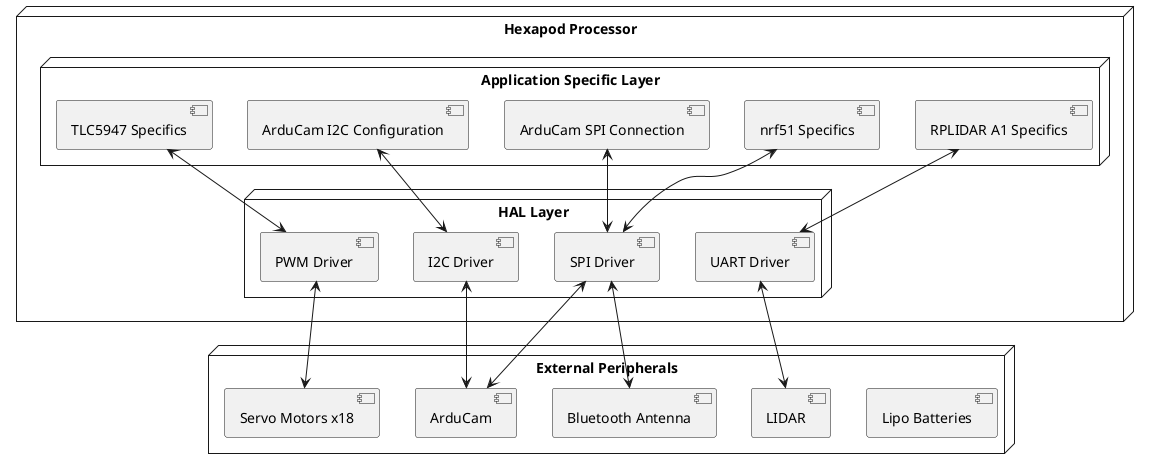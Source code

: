 @startuml

node "Hexapod Processor" {
  node "Application Specific Layer" {
    [RPLIDAR A1 Specifics] as lidarStruct
    [nrf51 Specifics] as bt
    [ArduCam SPI Connection] as cameraspi
    [ArduCam I2C Configuration] as camerai2c
    [TLC5947 Specifics] as pwmStruct
  }
  node "HAL Layer" {
    [I2C Driver] as i2cdriver
    [UART Driver] as uartdriver
    [SPI Driver] as spidriver
    [PWM Driver] as pwmDriver
  }
}
node "External Peripherals" {
  [Lipo Batteries] as power
  [LIDAR] as lidar
  [Servo Motors x18] as motors
  [ArduCam] as cam
  [Bluetooth Antenna] as btAntenna
}

cameraspi <-down-> spidriver
bt <-down-> spidriver
cam <-down-> spidriver
btAntenna <-down-> spidriver

camerai2c <-down-> i2cdriver
i2cdriver <-down-> cam

lidarStruct <-down-> uartdriver
uartdriver <-down-> lidar

pwmStruct <-down-> pwmDriver
pwmDriver <-down-> motors

@enduml